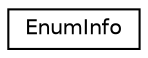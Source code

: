 digraph "Graphical Class Hierarchy"
{
 // LATEX_PDF_SIZE
  edge [fontname="Helvetica",fontsize="10",labelfontname="Helvetica",labelfontsize="10"];
  node [fontname="Helvetica",fontsize="10",shape=record];
  rankdir="LR";
  Node0 [label="EnumInfo",height=0.2,width=0.4,color="black", fillcolor="white", style="filled",URL="$structEnumInfo.html",tooltip=" "];
}
